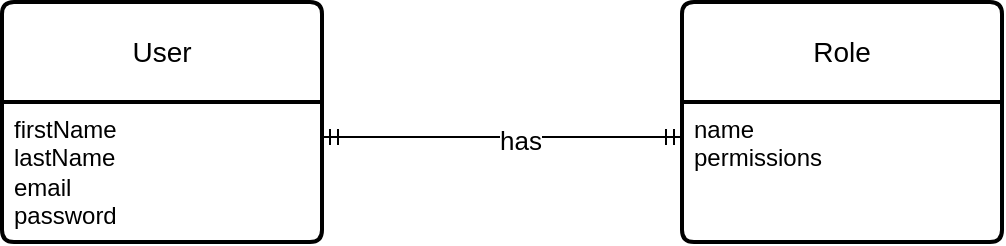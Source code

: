 <mxfile version="23.1.4" type="device">
  <diagram name="Page-1" id="aSjkG9220D6O2HtasoiM">
    <mxGraphModel dx="628" dy="317" grid="1" gridSize="10" guides="1" tooltips="1" connect="1" arrows="1" fold="1" page="1" pageScale="1" pageWidth="850" pageHeight="1100" math="0" shadow="0">
      <root>
        <mxCell id="0" />
        <mxCell id="1" parent="0" />
        <mxCell id="eAWtbsG-NEoCU3e-LPIV-1" value="User" style="swimlane;childLayout=stackLayout;horizontal=1;startSize=50;horizontalStack=0;rounded=1;fontSize=14;fontStyle=0;strokeWidth=2;resizeParent=0;resizeLast=1;shadow=0;dashed=0;align=center;arcSize=4;whiteSpace=wrap;html=1;" vertex="1" parent="1">
          <mxGeometry x="140" y="120" width="160" height="120" as="geometry" />
        </mxCell>
        <mxCell id="eAWtbsG-NEoCU3e-LPIV-2" value="firstName&lt;br&gt;lastName&lt;br&gt;email&lt;br&gt;password" style="align=left;strokeColor=none;fillColor=none;spacingLeft=4;fontSize=12;verticalAlign=top;resizable=0;rotatable=0;part=1;html=1;" vertex="1" parent="eAWtbsG-NEoCU3e-LPIV-1">
          <mxGeometry y="50" width="160" height="70" as="geometry" />
        </mxCell>
        <mxCell id="eAWtbsG-NEoCU3e-LPIV-3" value="Role" style="swimlane;childLayout=stackLayout;horizontal=1;startSize=50;horizontalStack=0;rounded=1;fontSize=14;fontStyle=0;strokeWidth=2;resizeParent=0;resizeLast=1;shadow=0;dashed=0;align=center;arcSize=4;whiteSpace=wrap;html=1;" vertex="1" parent="1">
          <mxGeometry x="480" y="120" width="160" height="120" as="geometry" />
        </mxCell>
        <mxCell id="eAWtbsG-NEoCU3e-LPIV-4" value="name&lt;br&gt;permissions&lt;br&gt;" style="align=left;strokeColor=none;fillColor=none;spacingLeft=4;fontSize=12;verticalAlign=top;resizable=0;rotatable=0;part=1;html=1;" vertex="1" parent="eAWtbsG-NEoCU3e-LPIV-3">
          <mxGeometry y="50" width="160" height="70" as="geometry" />
        </mxCell>
        <mxCell id="eAWtbsG-NEoCU3e-LPIV-5" value="" style="edgeStyle=entityRelationEdgeStyle;fontSize=12;html=1;endArrow=ERmandOne;startArrow=ERmandOne;rounded=0;entryX=0;entryY=0.25;entryDx=0;entryDy=0;exitX=1;exitY=0.25;exitDx=0;exitDy=0;" edge="1" parent="1" source="eAWtbsG-NEoCU3e-LPIV-2" target="eAWtbsG-NEoCU3e-LPIV-4">
          <mxGeometry width="100" height="100" relative="1" as="geometry">
            <mxPoint x="330" y="300" as="sourcePoint" />
            <mxPoint x="430" y="200" as="targetPoint" />
          </mxGeometry>
        </mxCell>
        <mxCell id="eAWtbsG-NEoCU3e-LPIV-6" value="&lt;font style=&quot;font-size: 13px;&quot;&gt;has&lt;/font&gt;" style="edgeLabel;html=1;align=center;verticalAlign=middle;resizable=0;points=[];" vertex="1" connectable="0" parent="eAWtbsG-NEoCU3e-LPIV-5">
          <mxGeometry x="-0.102" y="-1" relative="1" as="geometry">
            <mxPoint x="18" as="offset" />
          </mxGeometry>
        </mxCell>
      </root>
    </mxGraphModel>
  </diagram>
</mxfile>
